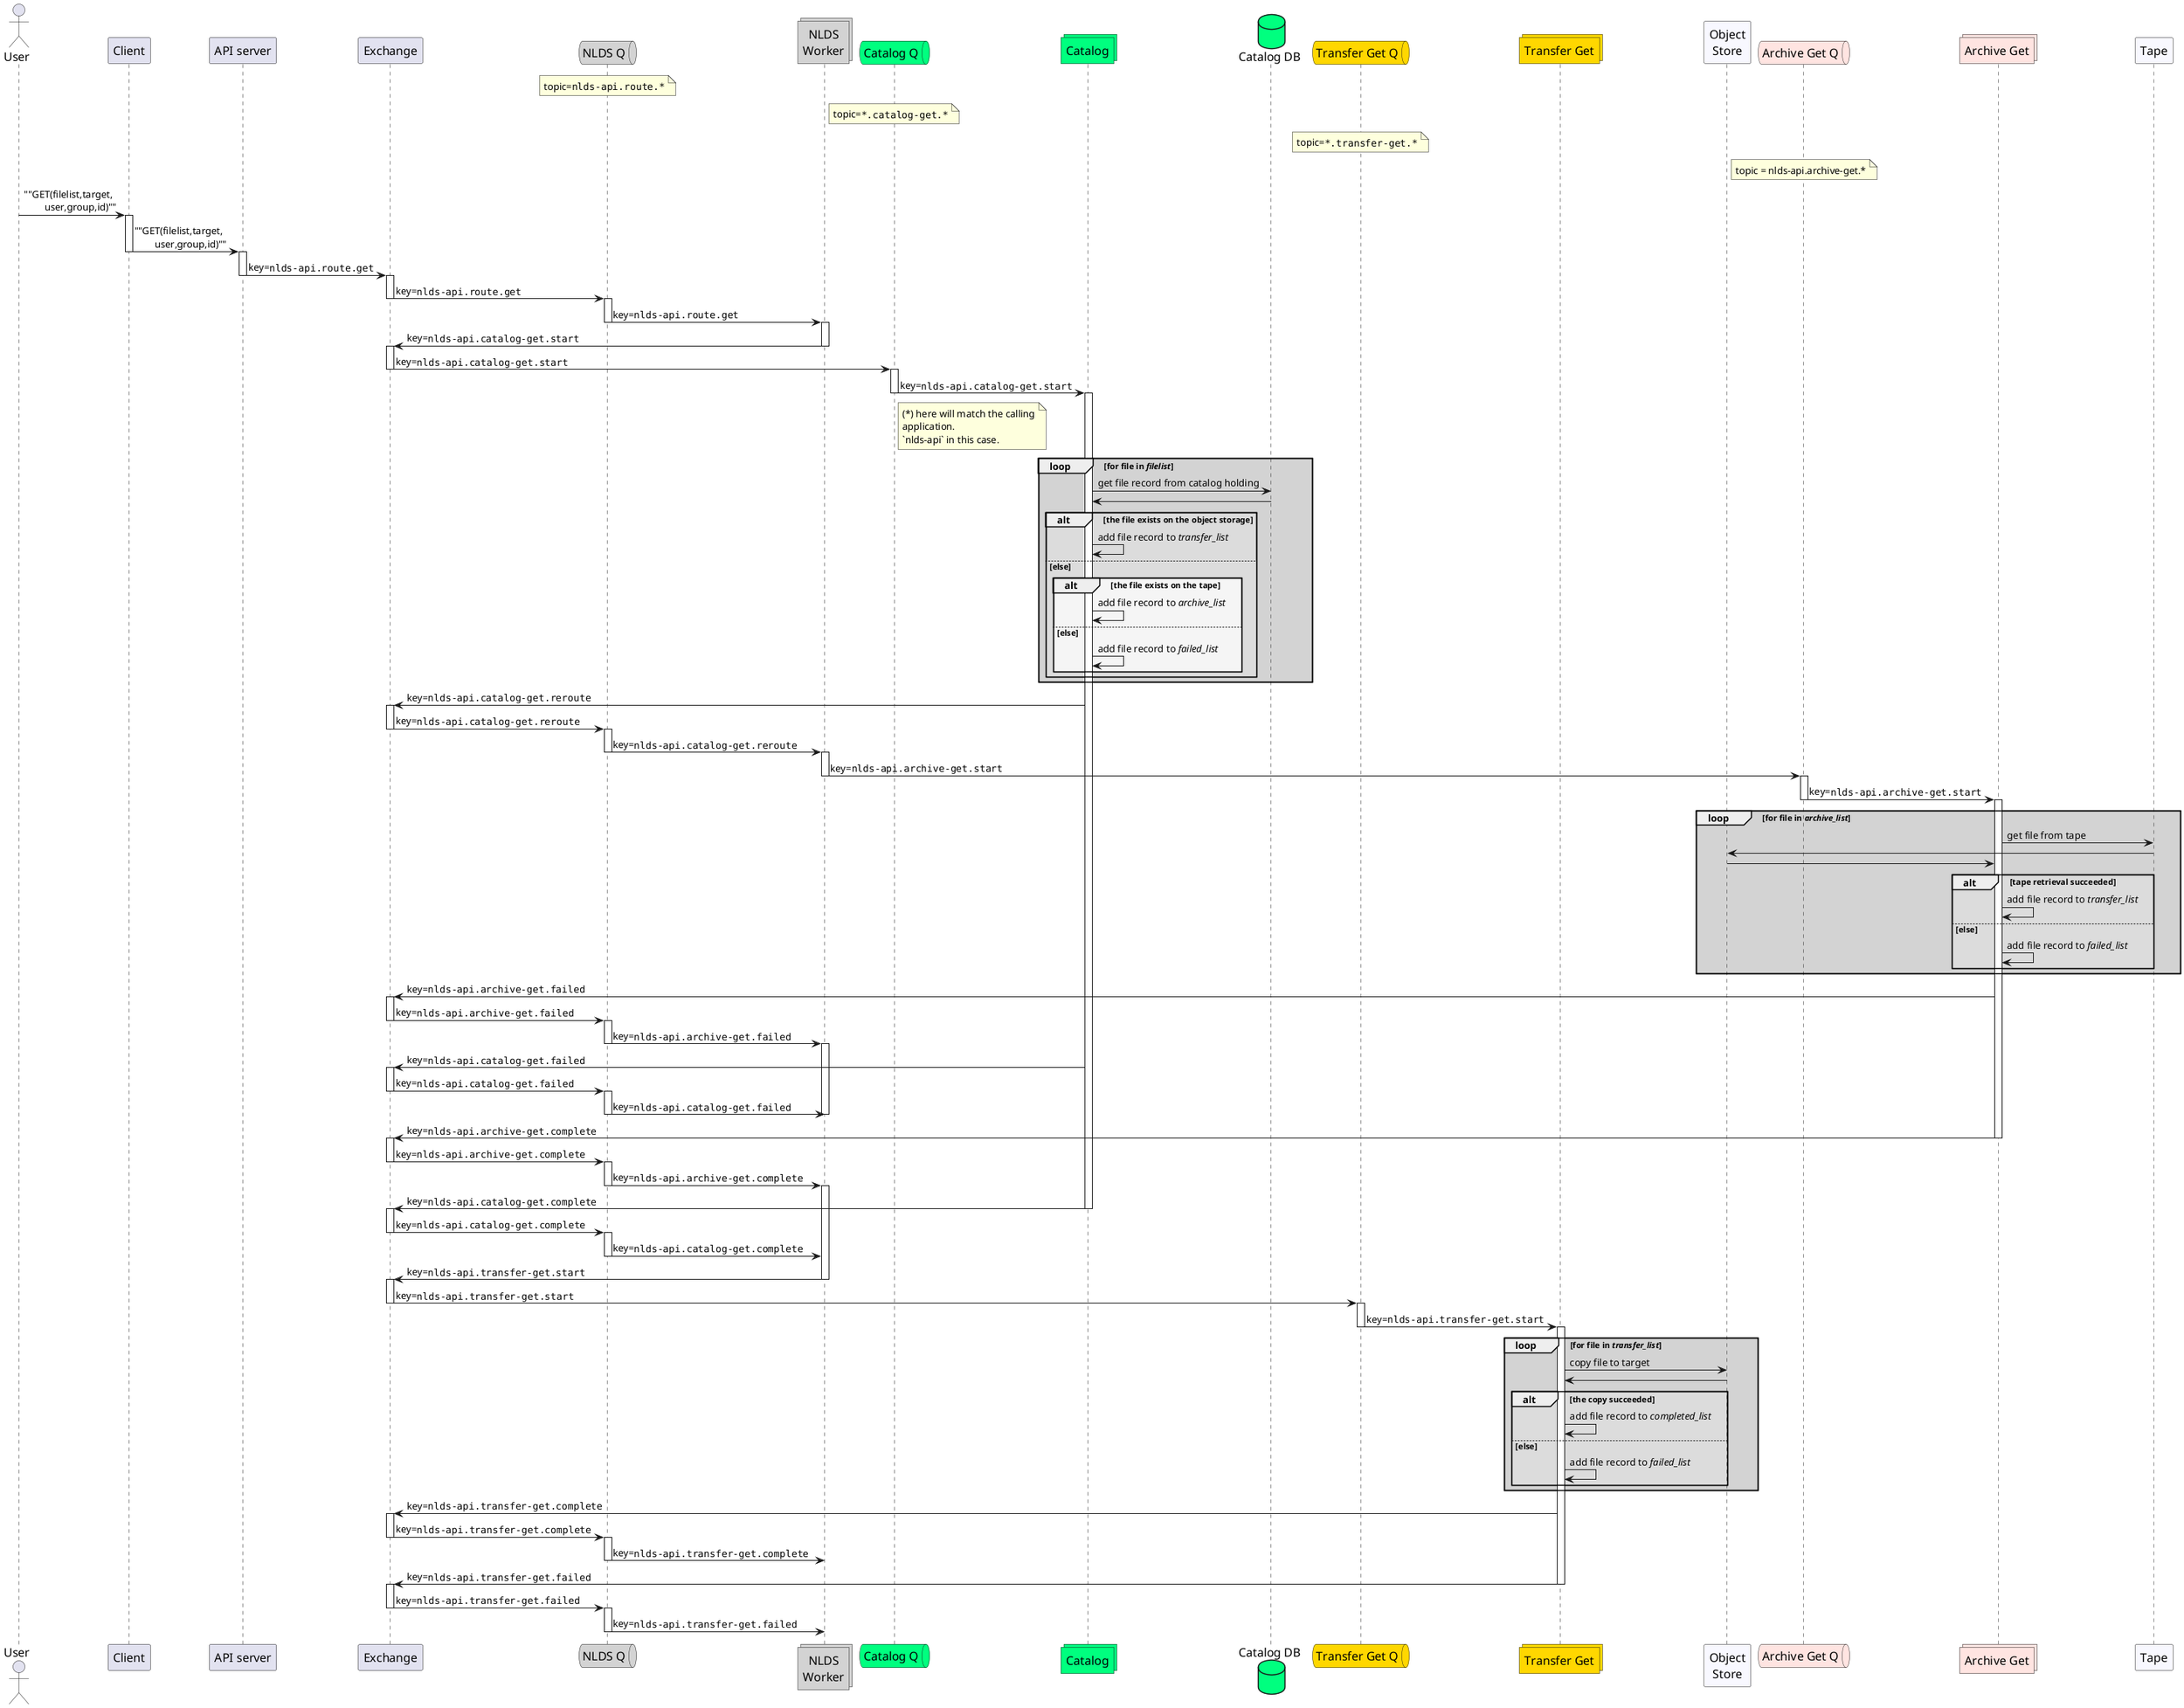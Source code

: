 @startuml message_flow_get_full

skinparam participantFontSize 16
skinparam participantFontName Futura

skinparam queueFontSize 16
skinparam queueFontName Futura

skinparam actorFontSize 16
skinparam actorFontName Futura

skinparam collectionsFontSize 16
skinparam collectionsFontName Futura

skinparam DatabaseFontSize 16
skinparam DatabaseFontName Futura

actor user as "User"
participant client as "Client"
participant server as "API server"
participant wex as "Exchange"

queue qw as "NLDS Q" #lightgrey
note over qw
    topic=""nlds-api.route.*""
end note
collections work as "NLDS\nWorker" #lightgrey

queue qc as "Catalog Q" #springgreen
collections catalog_get as "Catalog" #springgreen
database catalog_db as "Catalog DB" #springgreen
note over qc
    topic=""*.catalog-get.*""
end note

queue qt as "Transfer Get Q" #gold
note over qt
    topic=""*.transfer-get.*""
end note
collections transfer_get as "Transfer Get" #gold

participant obj as "Object\nStore" #GhostWhite

queue qag as "Archive Get Q" #MistyRose
note over qag
    topic = nlds-api.archive-get.*
end note
collections archive_gets as "Archive Get" #MistyRose

participant tape as "Tape" #GhostWhite

user -> client : ""GET(filelist,target,\n\tuser,group,id)""

activate client
client -> server : ""GET(filelist,target,\n\tuser,group,id)""
deactivate client

activate server
server -> wex : key=""nlds-api.route.get""
deactivate server

activate wex
wex -> qw : key=""nlds-api.route.get""
deactivate wex

activate qw
qw -> work : key=""nlds-api.route.get""
deactivate qw

activate work
work -> wex : key=""nlds-api.catalog-get.start""
deactivate work

activate wex
wex -> qc : key=""nlds-api.catalog-get.start""
deactivate wex

activate qc
qc -> catalog_get : key=""nlds-api.catalog-get.start""
deactivate qc
note right of qc
    (*) here will match the calling
    application.
    `nlds-api` in this case.
end note

activate catalog_get
loop #lightgrey for file in //filelist//
    catalog_get -> catalog_db : get file record from catalog holding
    catalog_db -> catalog_get
    alt #Gainsboro the file exists on the object storage
        catalog_get->catalog_get : add file record to //transfer_list//
    else else
        alt #WhiteSmoke the file exists on the tape
            catalog_get->catalog_get : add file record to //archive_list//
        else else
            catalog_get->catalog_get : add file record to //failed_list//
        end
    end
end

catalog_get -> wex : key=""nlds-api.catalog-get.reroute""

activate wex
wex -> qw : key=""nlds-api.catalog-get.reroute""
deactivate wex
activate qw
qw -> work : key=""nlds-api.catalog-get.reroute""
deactivate qw
activate work
work -> qag : key=""nlds-api.archive-get.start""
deactivate work
activate qag
qag -> archive_gets : key=""nlds-api.archive-get.start""
deactivate qag

activate archive_gets
loop #lightgrey for file in //archive_list//
    archive_gets -> tape : get file from tape
    tape -> obj
    obj -> archive_gets
    alt #gainsboro tape retrieval succeeded
        archive_gets->archive_gets : add file record to //transfer_list//
    else else
        archive_gets->archive_gets : add file record to //failed_list//
    end
end

archive_gets -> wex : key=""nlds-api.archive-get.failed""

activate wex
wex -> qw : key=""nlds-api.archive-get.failed""
deactivate wex

activate qw
qw -> work : key=""nlds-api.archive-get.failed""
deactivate qw
activate work

catalog_get -> wex : key=""nlds-api.catalog-get.failed""
activate wex
wex -> qw : key=""nlds-api.catalog-get.failed""
deactivate wex
activate qw
qw -> work : key=""nlds-api.catalog-get.failed""
deactivate qw

deactivate work

archive_gets -> wex : key=""nlds-api.archive-get.complete""
deactivate archive_gets

activate wex
wex -> qw : key=""nlds-api.archive-get.complete""
deactivate wex
activate qw
qw -> work : key=""nlds-api.archive-get.complete""
deactivate qw
activate work
catalog_get -> wex : key=""nlds-api.catalog-get.complete""

deactivate catalog_get

activate wex
wex -> qw : key=""nlds-api.catalog-get.complete""
deactivate wex

activate qw
qw -> work : key=""nlds-api.catalog-get.complete""
deactivate qw

work -> wex : key=""nlds-api.transfer-get.start""
deactivate work

activate wex
wex -> qt : key=""nlds-api.transfer-get.start""
deactivate wex

activate qt
qt -> transfer_get : key=""nlds-api.transfer-get.start""
deactivate qt
activate transfer_get

loop #lightgrey for file in //transfer_list//
    transfer_get -> obj : copy file to target
    obj -> transfer_get : 
    alt #Gainsboro the copy succeeded
        transfer_get->transfer_get : add file record to //completed_list//
    else else
        transfer_get->transfer_get : add file record to //failed_list//
    end
end
transfer_get -> wex : key=""nlds-api.transfer-get.complete""
activate wex
wex -> qw : key=""nlds-api.transfer-get.complete""
deactivate wex
activate qw
qw -> work : key=""nlds-api.transfer-get.complete""
deactivate qw

transfer_get -> wex : key=""nlds-api.transfer-get.failed""
deactivate transfer_get

activate wex
wex -> qw : key=""nlds-api.transfer-get.failed""
deactivate wex
activate qw
qw -> work : key=""nlds-api.transfer-get.failed""
deactivate qw

@enduml